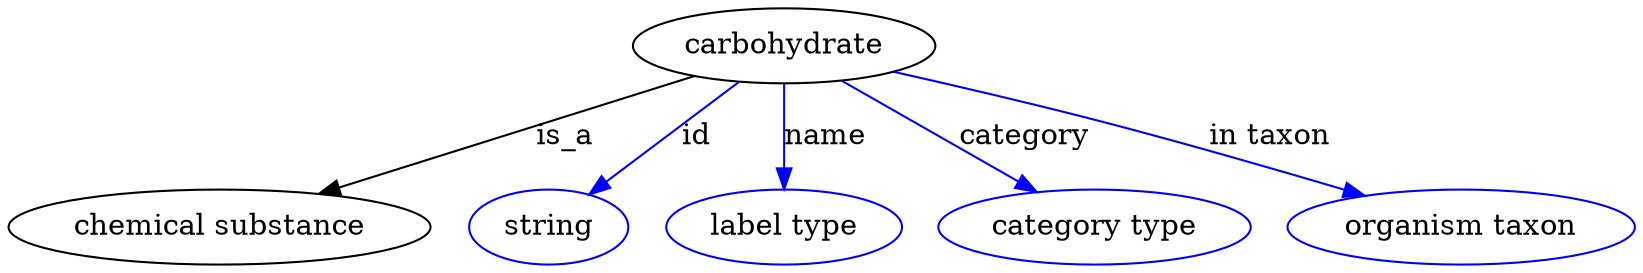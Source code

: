 digraph {
	graph [bb="0,0,630.94,123"];
	node [label="\N"];
	carbohydrate	[height=0.5,
		label=carbohydrate,
		pos="301.29,105",
		width=1.5707];
	"chemical substance"	[height=0.5,
		pos="79.293,18",
		width=2.2026];
	carbohydrate -> "chemical substance"	[label=is_a,
		lp="215.29,61.5",
		pos="e,117.84,33.757 266.61,90.719 229.16,76.381 169.25,53.443 127.29,37.379"];
	id	[color=blue,
		height=0.5,
		label=string,
		pos="207.29,18",
		width=0.84854];
	carbohydrate -> id	[color=blue,
		label=id,
		lp="265.79,61.5",
		pos="e,223.48,33.636 283.17,87.611 268.31,74.179 247.18,55.065 230.98,40.421",
		style=solid];
	name	[color=blue,
		height=0.5,
		label="label type",
		pos="301.29,18",
		width=1.2638];
	carbohydrate -> name	[color=blue,
		label=name,
		lp="316.79,61.5",
		pos="e,301.29,36.175 301.29,86.799 301.29,75.163 301.29,59.548 301.29,46.237",
		style=solid];
	category	[color=blue,
		height=0.5,
		label="category type",
		pos="423.29,18",
		width=1.6249];
	carbohydrate -> category	[color=blue,
		label=category,
		lp="393.79,61.5",
		pos="e,400.64,34.779 323.67,88.41 342.9,75.014 370.82,55.56 392.21,40.654",
		style=solid];
	"in taxon"	[color=blue,
		height=0.5,
		label="organism taxon",
		pos="565.29,18",
		width=1.8234];
	carbohydrate -> "in taxon"	[color=blue,
		label="in taxon",
		lp="487.79,61.5",
		pos="e,527.27,32.79 342.55,92.523 365.77,85.924 395.24,77.315 421.29,69 453.65,58.669 489.77,46.127 517.73,36.189",
		style=solid];
}
